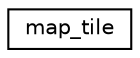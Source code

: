 digraph "Graphical Class Hierarchy"
{
 // LATEX_PDF_SIZE
  edge [fontname="Helvetica",fontsize="10",labelfontname="Helvetica",labelfontsize="10"];
  node [fontname="Helvetica",fontsize="10",shape=record];
  rankdir="LR";
  Node0 [label="map_tile",height=0.2,width=0.4,color="black", fillcolor="white", style="filled",URL="$structmap__tile.html",tooltip=" "];
}
